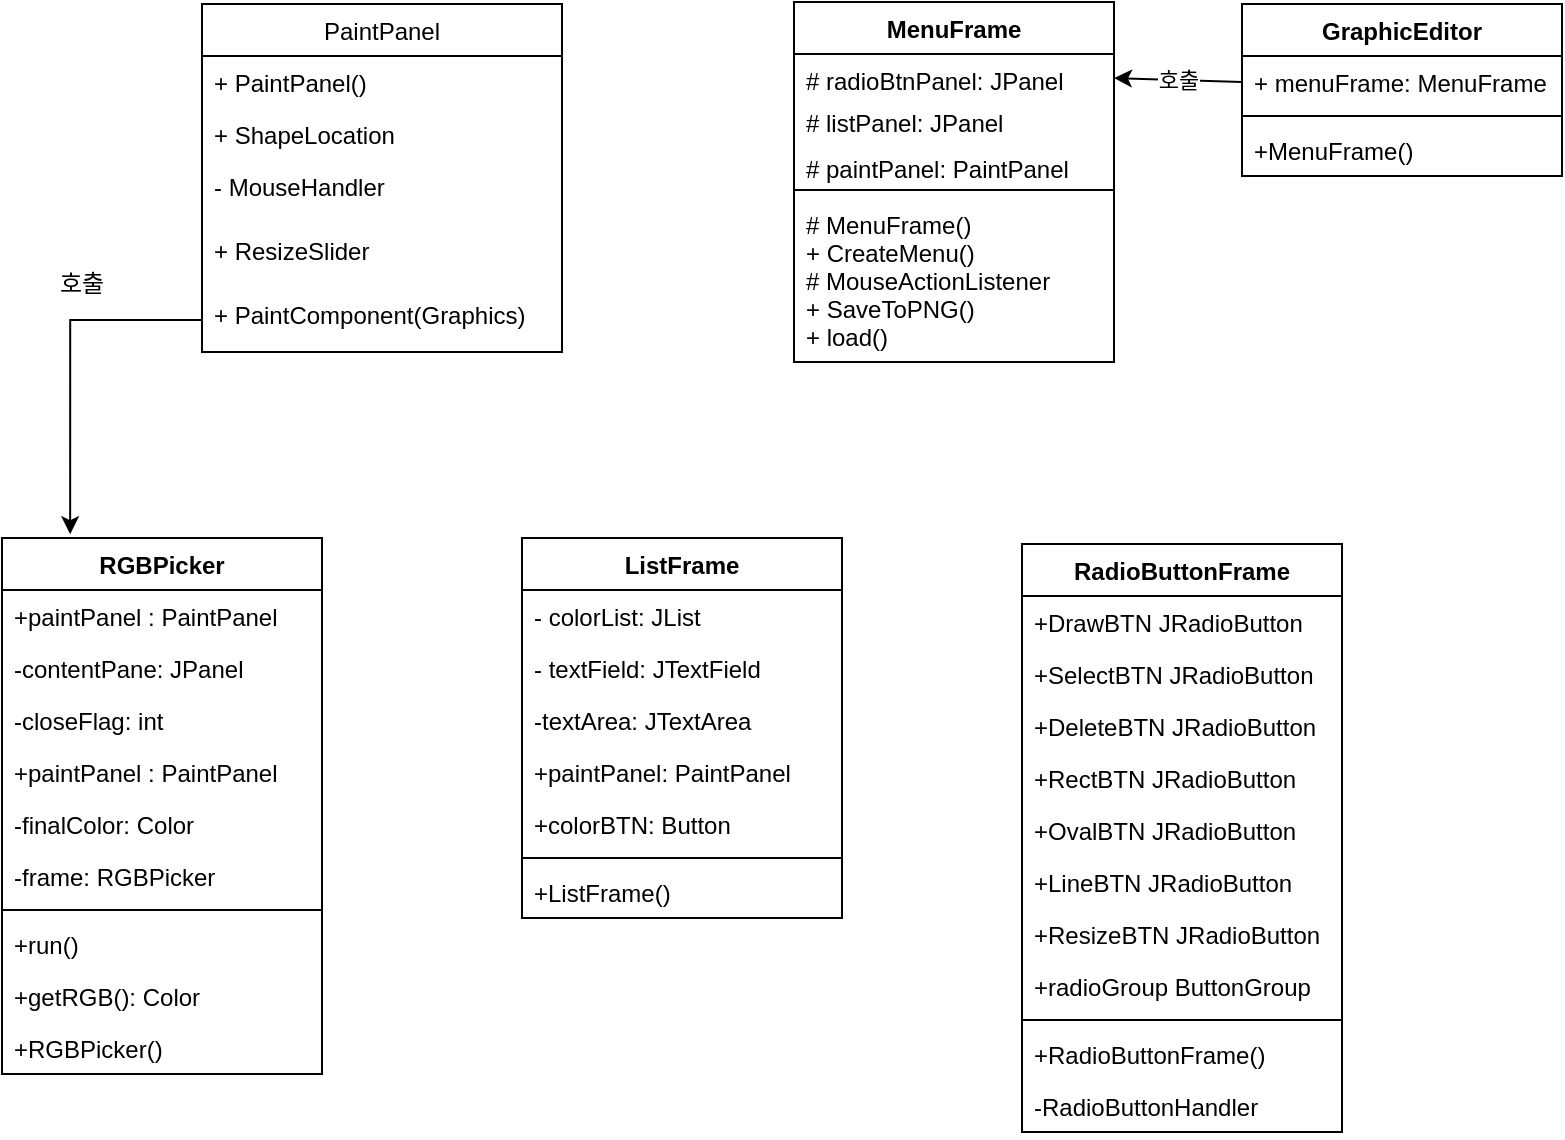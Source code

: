 <mxfile version="13.10.4" type="github">
  <diagram id="C5RBs43oDa-KdzZeNtuy" name="Page-1">
    <mxGraphModel dx="1422" dy="794" grid="1" gridSize="10" guides="1" tooltips="1" connect="1" arrows="1" fold="1" page="1" pageScale="1" pageWidth="827" pageHeight="1169" math="0" shadow="0">
      <root>
        <mxCell id="WIyWlLk6GJQsqaUBKTNV-0" />
        <mxCell id="WIyWlLk6GJQsqaUBKTNV-1" parent="WIyWlLk6GJQsqaUBKTNV-0" />
        <mxCell id="fJ5ydiE3M63_90b_oOJK-4" value="GraphicEditor" style="swimlane;fontStyle=1;align=center;verticalAlign=top;childLayout=stackLayout;horizontal=1;startSize=26;horizontalStack=0;resizeParent=1;resizeParentMax=0;resizeLast=0;collapsible=1;marginBottom=0;" vertex="1" parent="WIyWlLk6GJQsqaUBKTNV-1">
          <mxGeometry x="640" y="50" width="160" height="86" as="geometry" />
        </mxCell>
        <mxCell id="fJ5ydiE3M63_90b_oOJK-5" value="+ menuFrame: MenuFrame" style="text;strokeColor=none;fillColor=none;align=left;verticalAlign=top;spacingLeft=4;spacingRight=4;overflow=hidden;rotatable=0;points=[[0,0.5],[1,0.5]];portConstraint=eastwest;" vertex="1" parent="fJ5ydiE3M63_90b_oOJK-4">
          <mxGeometry y="26" width="160" height="26" as="geometry" />
        </mxCell>
        <mxCell id="fJ5ydiE3M63_90b_oOJK-6" value="" style="line;strokeWidth=1;fillColor=none;align=left;verticalAlign=middle;spacingTop=-1;spacingLeft=3;spacingRight=3;rotatable=0;labelPosition=right;points=[];portConstraint=eastwest;" vertex="1" parent="fJ5ydiE3M63_90b_oOJK-4">
          <mxGeometry y="52" width="160" height="8" as="geometry" />
        </mxCell>
        <mxCell id="fJ5ydiE3M63_90b_oOJK-7" value="+MenuFrame()" style="text;strokeColor=none;fillColor=none;align=left;verticalAlign=top;spacingLeft=4;spacingRight=4;overflow=hidden;rotatable=0;points=[[0,0.5],[1,0.5]];portConstraint=eastwest;" vertex="1" parent="fJ5ydiE3M63_90b_oOJK-4">
          <mxGeometry y="60" width="160" height="26" as="geometry" />
        </mxCell>
        <mxCell id="fJ5ydiE3M63_90b_oOJK-8" value="MenuFrame" style="swimlane;fontStyle=1;align=center;verticalAlign=top;childLayout=stackLayout;horizontal=1;startSize=26;horizontalStack=0;resizeParent=1;resizeParentMax=0;resizeLast=0;collapsible=1;marginBottom=0;" vertex="1" parent="WIyWlLk6GJQsqaUBKTNV-1">
          <mxGeometry x="416" y="49" width="160" height="180" as="geometry" />
        </mxCell>
        <mxCell id="fJ5ydiE3M63_90b_oOJK-9" value="# radioBtnPanel: JPanel" style="text;strokeColor=none;fillColor=none;align=left;verticalAlign=top;spacingLeft=4;spacingRight=4;overflow=hidden;rotatable=0;points=[[0,0.5],[1,0.5]];portConstraint=eastwest;" vertex="1" parent="fJ5ydiE3M63_90b_oOJK-8">
          <mxGeometry y="26" width="160" height="24" as="geometry" />
        </mxCell>
        <mxCell id="fJ5ydiE3M63_90b_oOJK-24" value="# listPanel: JPanel" style="text;strokeColor=none;fillColor=none;align=left;verticalAlign=middle;spacingLeft=4;spacingRight=4;overflow=hidden;rotatable=0;points=[[0,0.5],[1,0.5]];portConstraint=eastwest;" vertex="1" parent="fJ5ydiE3M63_90b_oOJK-8">
          <mxGeometry y="50" width="160" height="20" as="geometry" />
        </mxCell>
        <mxCell id="fJ5ydiE3M63_90b_oOJK-25" value="# paintPanel: PaintPanel" style="text;strokeColor=none;fillColor=none;align=left;verticalAlign=top;spacingLeft=4;spacingRight=4;overflow=hidden;rotatable=0;points=[[0,0.5],[1,0.5]];portConstraint=eastwest;" vertex="1" parent="fJ5ydiE3M63_90b_oOJK-8">
          <mxGeometry y="70" width="160" height="20" as="geometry" />
        </mxCell>
        <mxCell id="fJ5ydiE3M63_90b_oOJK-10" value="" style="line;strokeWidth=1;fillColor=none;align=left;verticalAlign=middle;spacingTop=-1;spacingLeft=3;spacingRight=3;rotatable=0;labelPosition=right;points=[];portConstraint=eastwest;" vertex="1" parent="fJ5ydiE3M63_90b_oOJK-8">
          <mxGeometry y="90" width="160" height="8" as="geometry" />
        </mxCell>
        <mxCell id="fJ5ydiE3M63_90b_oOJK-11" value="# MenuFrame()&#xa;+ CreateMenu()&#xa;# MouseActionListener&#xa;+ SaveToPNG()&#xa;+ load()&#xa;&#xa;" style="text;strokeColor=none;fillColor=none;align=left;verticalAlign=top;spacingLeft=4;spacingRight=4;overflow=hidden;rotatable=0;points=[[0,0.5],[1,0.5]];portConstraint=eastwest;" vertex="1" parent="fJ5ydiE3M63_90b_oOJK-8">
          <mxGeometry y="98" width="160" height="82" as="geometry" />
        </mxCell>
        <mxCell id="fJ5ydiE3M63_90b_oOJK-18" value="PaintPanel" style="swimlane;fontStyle=0;childLayout=stackLayout;horizontal=1;startSize=26;fillColor=none;horizontalStack=0;resizeParent=1;resizeParentMax=0;resizeLast=0;collapsible=1;marginBottom=0;" vertex="1" parent="WIyWlLk6GJQsqaUBKTNV-1">
          <mxGeometry x="120" y="50" width="180" height="174" as="geometry" />
        </mxCell>
        <mxCell id="fJ5ydiE3M63_90b_oOJK-19" value="+ PaintPanel()" style="text;strokeColor=none;fillColor=none;align=left;verticalAlign=top;spacingLeft=4;spacingRight=4;overflow=hidden;rotatable=0;points=[[0,0.5],[1,0.5]];portConstraint=eastwest;" vertex="1" parent="fJ5ydiE3M63_90b_oOJK-18">
          <mxGeometry y="26" width="180" height="26" as="geometry" />
        </mxCell>
        <mxCell id="fJ5ydiE3M63_90b_oOJK-20" value="+ ShapeLocation" style="text;strokeColor=none;fillColor=none;align=left;verticalAlign=top;spacingLeft=4;spacingRight=4;overflow=hidden;rotatable=0;points=[[0,0.5],[1,0.5]];portConstraint=eastwest;" vertex="1" parent="fJ5ydiE3M63_90b_oOJK-18">
          <mxGeometry y="52" width="180" height="26" as="geometry" />
        </mxCell>
        <mxCell id="fJ5ydiE3M63_90b_oOJK-21" value="- MouseHandler&#xa;&#xa;" style="text;strokeColor=none;fillColor=none;align=left;verticalAlign=top;spacingLeft=4;spacingRight=4;overflow=hidden;rotatable=0;points=[[0,0.5],[1,0.5]];portConstraint=eastwest;" vertex="1" parent="fJ5ydiE3M63_90b_oOJK-18">
          <mxGeometry y="78" width="180" height="32" as="geometry" />
        </mxCell>
        <mxCell id="fJ5ydiE3M63_90b_oOJK-23" value="+ ResizeSlider" style="text;strokeColor=none;fillColor=none;align=left;verticalAlign=top;spacingLeft=4;spacingRight=4;overflow=hidden;rotatable=0;points=[[0,0.5],[1,0.5]];portConstraint=eastwest;" vertex="1" parent="fJ5ydiE3M63_90b_oOJK-18">
          <mxGeometry y="110" width="180" height="32" as="geometry" />
        </mxCell>
        <mxCell id="fJ5ydiE3M63_90b_oOJK-26" value="+ PaintComponent(Graphics)" style="text;strokeColor=none;fillColor=none;align=left;verticalAlign=top;spacingLeft=4;spacingRight=4;overflow=hidden;rotatable=0;points=[[0,0.5],[1,0.5]];portConstraint=eastwest;" vertex="1" parent="fJ5ydiE3M63_90b_oOJK-18">
          <mxGeometry y="142" width="180" height="32" as="geometry" />
        </mxCell>
        <mxCell id="fJ5ydiE3M63_90b_oOJK-39" value="ListFrame" style="swimlane;fontStyle=1;align=center;verticalAlign=top;childLayout=stackLayout;horizontal=1;startSize=26;horizontalStack=0;resizeParent=1;resizeParentMax=0;resizeLast=0;collapsible=1;marginBottom=0;" vertex="1" parent="WIyWlLk6GJQsqaUBKTNV-1">
          <mxGeometry x="280" y="317" width="160" height="190" as="geometry" />
        </mxCell>
        <mxCell id="fJ5ydiE3M63_90b_oOJK-40" value="- colorList: JList" style="text;strokeColor=none;fillColor=none;align=left;verticalAlign=top;spacingLeft=4;spacingRight=4;overflow=hidden;rotatable=0;points=[[0,0.5],[1,0.5]];portConstraint=eastwest;" vertex="1" parent="fJ5ydiE3M63_90b_oOJK-39">
          <mxGeometry y="26" width="160" height="26" as="geometry" />
        </mxCell>
        <mxCell id="fJ5ydiE3M63_90b_oOJK-43" value="- textField: JTextField" style="text;strokeColor=none;fillColor=none;align=left;verticalAlign=top;spacingLeft=4;spacingRight=4;overflow=hidden;rotatable=0;points=[[0,0.5],[1,0.5]];portConstraint=eastwest;" vertex="1" parent="fJ5ydiE3M63_90b_oOJK-39">
          <mxGeometry y="52" width="160" height="26" as="geometry" />
        </mxCell>
        <mxCell id="fJ5ydiE3M63_90b_oOJK-44" value="-textArea: JTextArea" style="text;strokeColor=none;fillColor=none;align=left;verticalAlign=top;spacingLeft=4;spacingRight=4;overflow=hidden;rotatable=0;points=[[0,0.5],[1,0.5]];portConstraint=eastwest;" vertex="1" parent="fJ5ydiE3M63_90b_oOJK-39">
          <mxGeometry y="78" width="160" height="26" as="geometry" />
        </mxCell>
        <mxCell id="fJ5ydiE3M63_90b_oOJK-45" value="+paintPanel: PaintPanel" style="text;strokeColor=none;fillColor=none;align=left;verticalAlign=top;spacingLeft=4;spacingRight=4;overflow=hidden;rotatable=0;points=[[0,0.5],[1,0.5]];portConstraint=eastwest;" vertex="1" parent="fJ5ydiE3M63_90b_oOJK-39">
          <mxGeometry y="104" width="160" height="26" as="geometry" />
        </mxCell>
        <mxCell id="fJ5ydiE3M63_90b_oOJK-46" value="+colorBTN: Button" style="text;strokeColor=none;fillColor=none;align=left;verticalAlign=top;spacingLeft=4;spacingRight=4;overflow=hidden;rotatable=0;points=[[0,0.5],[1,0.5]];portConstraint=eastwest;" vertex="1" parent="fJ5ydiE3M63_90b_oOJK-39">
          <mxGeometry y="130" width="160" height="26" as="geometry" />
        </mxCell>
        <mxCell id="fJ5ydiE3M63_90b_oOJK-41" value="" style="line;strokeWidth=1;fillColor=none;align=left;verticalAlign=middle;spacingTop=-1;spacingLeft=3;spacingRight=3;rotatable=0;labelPosition=right;points=[];portConstraint=eastwest;" vertex="1" parent="fJ5ydiE3M63_90b_oOJK-39">
          <mxGeometry y="156" width="160" height="8" as="geometry" />
        </mxCell>
        <mxCell id="fJ5ydiE3M63_90b_oOJK-42" value="+ListFrame()" style="text;strokeColor=none;fillColor=none;align=left;verticalAlign=top;spacingLeft=4;spacingRight=4;overflow=hidden;rotatable=0;points=[[0,0.5],[1,0.5]];portConstraint=eastwest;" vertex="1" parent="fJ5ydiE3M63_90b_oOJK-39">
          <mxGeometry y="164" width="160" height="26" as="geometry" />
        </mxCell>
        <mxCell id="fJ5ydiE3M63_90b_oOJK-48" value="RGBPicker" style="swimlane;fontStyle=1;align=center;verticalAlign=top;childLayout=stackLayout;horizontal=1;startSize=26;horizontalStack=0;resizeParent=1;resizeParentMax=0;resizeLast=0;collapsible=1;marginBottom=0;" vertex="1" parent="WIyWlLk6GJQsqaUBKTNV-1">
          <mxGeometry x="20" y="317" width="160" height="268" as="geometry" />
        </mxCell>
        <mxCell id="fJ5ydiE3M63_90b_oOJK-49" value="+paintPanel : PaintPanel" style="text;strokeColor=none;fillColor=none;align=left;verticalAlign=top;spacingLeft=4;spacingRight=4;overflow=hidden;rotatable=0;points=[[0,0.5],[1,0.5]];portConstraint=eastwest;" vertex="1" parent="fJ5ydiE3M63_90b_oOJK-48">
          <mxGeometry y="26" width="160" height="26" as="geometry" />
        </mxCell>
        <mxCell id="fJ5ydiE3M63_90b_oOJK-79" value="-contentPane: JPanel" style="text;strokeColor=none;fillColor=none;align=left;verticalAlign=top;spacingLeft=4;spacingRight=4;overflow=hidden;rotatable=0;points=[[0,0.5],[1,0.5]];portConstraint=eastwest;" vertex="1" parent="fJ5ydiE3M63_90b_oOJK-48">
          <mxGeometry y="52" width="160" height="26" as="geometry" />
        </mxCell>
        <mxCell id="fJ5ydiE3M63_90b_oOJK-80" value="-closeFlag: int" style="text;strokeColor=none;fillColor=none;align=left;verticalAlign=top;spacingLeft=4;spacingRight=4;overflow=hidden;rotatable=0;points=[[0,0.5],[1,0.5]];portConstraint=eastwest;" vertex="1" parent="fJ5ydiE3M63_90b_oOJK-48">
          <mxGeometry y="78" width="160" height="26" as="geometry" />
        </mxCell>
        <mxCell id="fJ5ydiE3M63_90b_oOJK-81" value="+paintPanel : PaintPanel" style="text;strokeColor=none;fillColor=none;align=left;verticalAlign=top;spacingLeft=4;spacingRight=4;overflow=hidden;rotatable=0;points=[[0,0.5],[1,0.5]];portConstraint=eastwest;" vertex="1" parent="fJ5ydiE3M63_90b_oOJK-48">
          <mxGeometry y="104" width="160" height="26" as="geometry" />
        </mxCell>
        <mxCell id="fJ5ydiE3M63_90b_oOJK-82" value="-finalColor: Color" style="text;strokeColor=none;fillColor=none;align=left;verticalAlign=top;spacingLeft=4;spacingRight=4;overflow=hidden;rotatable=0;points=[[0,0.5],[1,0.5]];portConstraint=eastwest;" vertex="1" parent="fJ5ydiE3M63_90b_oOJK-48">
          <mxGeometry y="130" width="160" height="26" as="geometry" />
        </mxCell>
        <mxCell id="fJ5ydiE3M63_90b_oOJK-83" value="-frame: RGBPicker" style="text;strokeColor=none;fillColor=none;align=left;verticalAlign=top;spacingLeft=4;spacingRight=4;overflow=hidden;rotatable=0;points=[[0,0.5],[1,0.5]];portConstraint=eastwest;" vertex="1" parent="fJ5ydiE3M63_90b_oOJK-48">
          <mxGeometry y="156" width="160" height="26" as="geometry" />
        </mxCell>
        <mxCell id="fJ5ydiE3M63_90b_oOJK-50" value="" style="line;strokeWidth=1;fillColor=none;align=left;verticalAlign=middle;spacingTop=-1;spacingLeft=3;spacingRight=3;rotatable=0;labelPosition=right;points=[];portConstraint=eastwest;" vertex="1" parent="fJ5ydiE3M63_90b_oOJK-48">
          <mxGeometry y="182" width="160" height="8" as="geometry" />
        </mxCell>
        <mxCell id="fJ5ydiE3M63_90b_oOJK-51" value="+run()" style="text;strokeColor=none;fillColor=none;align=left;verticalAlign=top;spacingLeft=4;spacingRight=4;overflow=hidden;rotatable=0;points=[[0,0.5],[1,0.5]];portConstraint=eastwest;" vertex="1" parent="fJ5ydiE3M63_90b_oOJK-48">
          <mxGeometry y="190" width="160" height="26" as="geometry" />
        </mxCell>
        <mxCell id="fJ5ydiE3M63_90b_oOJK-84" value="+getRGB(): Color" style="text;strokeColor=none;fillColor=none;align=left;verticalAlign=top;spacingLeft=4;spacingRight=4;overflow=hidden;rotatable=0;points=[[0,0.5],[1,0.5]];portConstraint=eastwest;" vertex="1" parent="fJ5ydiE3M63_90b_oOJK-48">
          <mxGeometry y="216" width="160" height="26" as="geometry" />
        </mxCell>
        <mxCell id="fJ5ydiE3M63_90b_oOJK-85" value="+RGBPicker()" style="text;strokeColor=none;fillColor=none;align=left;verticalAlign=top;spacingLeft=4;spacingRight=4;overflow=hidden;rotatable=0;points=[[0,0.5],[1,0.5]];portConstraint=eastwest;" vertex="1" parent="fJ5ydiE3M63_90b_oOJK-48">
          <mxGeometry y="242" width="160" height="26" as="geometry" />
        </mxCell>
        <mxCell id="fJ5ydiE3M63_90b_oOJK-52" value="RadioButtonFrame" style="swimlane;fontStyle=1;align=center;verticalAlign=top;childLayout=stackLayout;horizontal=1;startSize=26;horizontalStack=0;resizeParent=1;resizeParentMax=0;resizeLast=0;collapsible=1;marginBottom=0;" vertex="1" parent="WIyWlLk6GJQsqaUBKTNV-1">
          <mxGeometry x="530" y="320" width="160" height="294" as="geometry" />
        </mxCell>
        <mxCell id="fJ5ydiE3M63_90b_oOJK-70" value="+DrawBTN JRadioButton" style="text;strokeColor=none;fillColor=none;align=left;verticalAlign=top;spacingLeft=4;spacingRight=4;overflow=hidden;rotatable=0;points=[[0,0.5],[1,0.5]];portConstraint=eastwest;" vertex="1" parent="fJ5ydiE3M63_90b_oOJK-52">
          <mxGeometry y="26" width="160" height="26" as="geometry" />
        </mxCell>
        <mxCell id="fJ5ydiE3M63_90b_oOJK-53" value="+SelectBTN JRadioButton" style="text;strokeColor=none;fillColor=none;align=left;verticalAlign=top;spacingLeft=4;spacingRight=4;overflow=hidden;rotatable=0;points=[[0,0.5],[1,0.5]];portConstraint=eastwest;" vertex="1" parent="fJ5ydiE3M63_90b_oOJK-52">
          <mxGeometry y="52" width="160" height="26" as="geometry" />
        </mxCell>
        <mxCell id="fJ5ydiE3M63_90b_oOJK-71" value="+DeleteBTN JRadioButton" style="text;strokeColor=none;fillColor=none;align=left;verticalAlign=top;spacingLeft=4;spacingRight=4;overflow=hidden;rotatable=0;points=[[0,0.5],[1,0.5]];portConstraint=eastwest;" vertex="1" parent="fJ5ydiE3M63_90b_oOJK-52">
          <mxGeometry y="78" width="160" height="26" as="geometry" />
        </mxCell>
        <mxCell id="fJ5ydiE3M63_90b_oOJK-72" value="+RectBTN JRadioButton" style="text;strokeColor=none;fillColor=none;align=left;verticalAlign=top;spacingLeft=4;spacingRight=4;overflow=hidden;rotatable=0;points=[[0,0.5],[1,0.5]];portConstraint=eastwest;" vertex="1" parent="fJ5ydiE3M63_90b_oOJK-52">
          <mxGeometry y="104" width="160" height="26" as="geometry" />
        </mxCell>
        <mxCell id="fJ5ydiE3M63_90b_oOJK-73" value="+OvalBTN JRadioButton" style="text;strokeColor=none;fillColor=none;align=left;verticalAlign=top;spacingLeft=4;spacingRight=4;overflow=hidden;rotatable=0;points=[[0,0.5],[1,0.5]];portConstraint=eastwest;" vertex="1" parent="fJ5ydiE3M63_90b_oOJK-52">
          <mxGeometry y="130" width="160" height="26" as="geometry" />
        </mxCell>
        <mxCell id="fJ5ydiE3M63_90b_oOJK-74" value="+LineBTN JRadioButton" style="text;strokeColor=none;fillColor=none;align=left;verticalAlign=top;spacingLeft=4;spacingRight=4;overflow=hidden;rotatable=0;points=[[0,0.5],[1,0.5]];portConstraint=eastwest;" vertex="1" parent="fJ5ydiE3M63_90b_oOJK-52">
          <mxGeometry y="156" width="160" height="26" as="geometry" />
        </mxCell>
        <mxCell id="fJ5ydiE3M63_90b_oOJK-75" value="+ResizeBTN JRadioButton" style="text;strokeColor=none;fillColor=none;align=left;verticalAlign=top;spacingLeft=4;spacingRight=4;overflow=hidden;rotatable=0;points=[[0,0.5],[1,0.5]];portConstraint=eastwest;" vertex="1" parent="fJ5ydiE3M63_90b_oOJK-52">
          <mxGeometry y="182" width="160" height="26" as="geometry" />
        </mxCell>
        <mxCell id="fJ5ydiE3M63_90b_oOJK-76" value="+radioGroup ButtonGroup" style="text;strokeColor=none;fillColor=none;align=left;verticalAlign=top;spacingLeft=4;spacingRight=4;overflow=hidden;rotatable=0;points=[[0,0.5],[1,0.5]];portConstraint=eastwest;" vertex="1" parent="fJ5ydiE3M63_90b_oOJK-52">
          <mxGeometry y="208" width="160" height="26" as="geometry" />
        </mxCell>
        <mxCell id="fJ5ydiE3M63_90b_oOJK-54" value="" style="line;strokeWidth=1;fillColor=none;align=left;verticalAlign=middle;spacingTop=-1;spacingLeft=3;spacingRight=3;rotatable=0;labelPosition=right;points=[];portConstraint=eastwest;" vertex="1" parent="fJ5ydiE3M63_90b_oOJK-52">
          <mxGeometry y="234" width="160" height="8" as="geometry" />
        </mxCell>
        <mxCell id="fJ5ydiE3M63_90b_oOJK-55" value="+RadioButtonFrame()" style="text;strokeColor=none;fillColor=none;align=left;verticalAlign=top;spacingLeft=4;spacingRight=4;overflow=hidden;rotatable=0;points=[[0,0.5],[1,0.5]];portConstraint=eastwest;" vertex="1" parent="fJ5ydiE3M63_90b_oOJK-52">
          <mxGeometry y="242" width="160" height="26" as="geometry" />
        </mxCell>
        <mxCell id="fJ5ydiE3M63_90b_oOJK-78" value="-RadioButtonHandler" style="text;strokeColor=none;fillColor=none;align=left;verticalAlign=top;spacingLeft=4;spacingRight=4;overflow=hidden;rotatable=0;points=[[0,0.5],[1,0.5]];portConstraint=eastwest;" vertex="1" parent="fJ5ydiE3M63_90b_oOJK-52">
          <mxGeometry y="268" width="160" height="26" as="geometry" />
        </mxCell>
        <mxCell id="fJ5ydiE3M63_90b_oOJK-68" value="" style="endArrow=classic;html=1;exitX=0;exitY=0.5;exitDx=0;exitDy=0;entryX=1;entryY=0.5;entryDx=0;entryDy=0;" edge="1" parent="WIyWlLk6GJQsqaUBKTNV-1" source="fJ5ydiE3M63_90b_oOJK-5" target="fJ5ydiE3M63_90b_oOJK-9">
          <mxGeometry relative="1" as="geometry">
            <mxPoint x="360" y="290" as="sourcePoint" />
            <mxPoint x="460" y="290" as="targetPoint" />
          </mxGeometry>
        </mxCell>
        <mxCell id="fJ5ydiE3M63_90b_oOJK-69" value="호출" style="edgeLabel;resizable=0;html=1;align=center;verticalAlign=middle;" connectable="0" vertex="1" parent="fJ5ydiE3M63_90b_oOJK-68">
          <mxGeometry relative="1" as="geometry" />
        </mxCell>
        <mxCell id="fJ5ydiE3M63_90b_oOJK-88" style="edgeStyle=orthogonalEdgeStyle;rounded=0;orthogonalLoop=1;jettySize=auto;html=1;entryX=0.213;entryY=-0.007;entryDx=0;entryDy=0;entryPerimeter=0;" edge="1" parent="WIyWlLk6GJQsqaUBKTNV-1" source="fJ5ydiE3M63_90b_oOJK-26" target="fJ5ydiE3M63_90b_oOJK-48">
          <mxGeometry relative="1" as="geometry" />
        </mxCell>
        <mxCell id="fJ5ydiE3M63_90b_oOJK-89" value="호출" style="text;html=1;strokeColor=none;fillColor=none;align=center;verticalAlign=middle;whiteSpace=wrap;rounded=0;" vertex="1" parent="WIyWlLk6GJQsqaUBKTNV-1">
          <mxGeometry x="40" y="180" width="40" height="20" as="geometry" />
        </mxCell>
      </root>
    </mxGraphModel>
  </diagram>
</mxfile>

